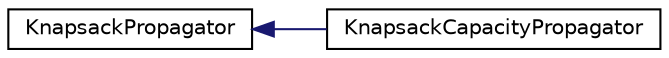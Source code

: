 digraph "Graphical Class Hierarchy"
{
 // LATEX_PDF_SIZE
  edge [fontname="Helvetica",fontsize="10",labelfontname="Helvetica",labelfontsize="10"];
  node [fontname="Helvetica",fontsize="10",shape=record];
  rankdir="LR";
  Node0 [label="KnapsackPropagator",height=0.2,width=0.4,color="black", fillcolor="white", style="filled",URL="$classoperations__research_1_1_knapsack_propagator.html",tooltip=" "];
  Node0 -> Node1 [dir="back",color="midnightblue",fontsize="10",style="solid",fontname="Helvetica"];
  Node1 [label="KnapsackCapacityPropagator",height=0.2,width=0.4,color="black", fillcolor="white", style="filled",URL="$classoperations__research_1_1_knapsack_capacity_propagator.html",tooltip=" "];
}
